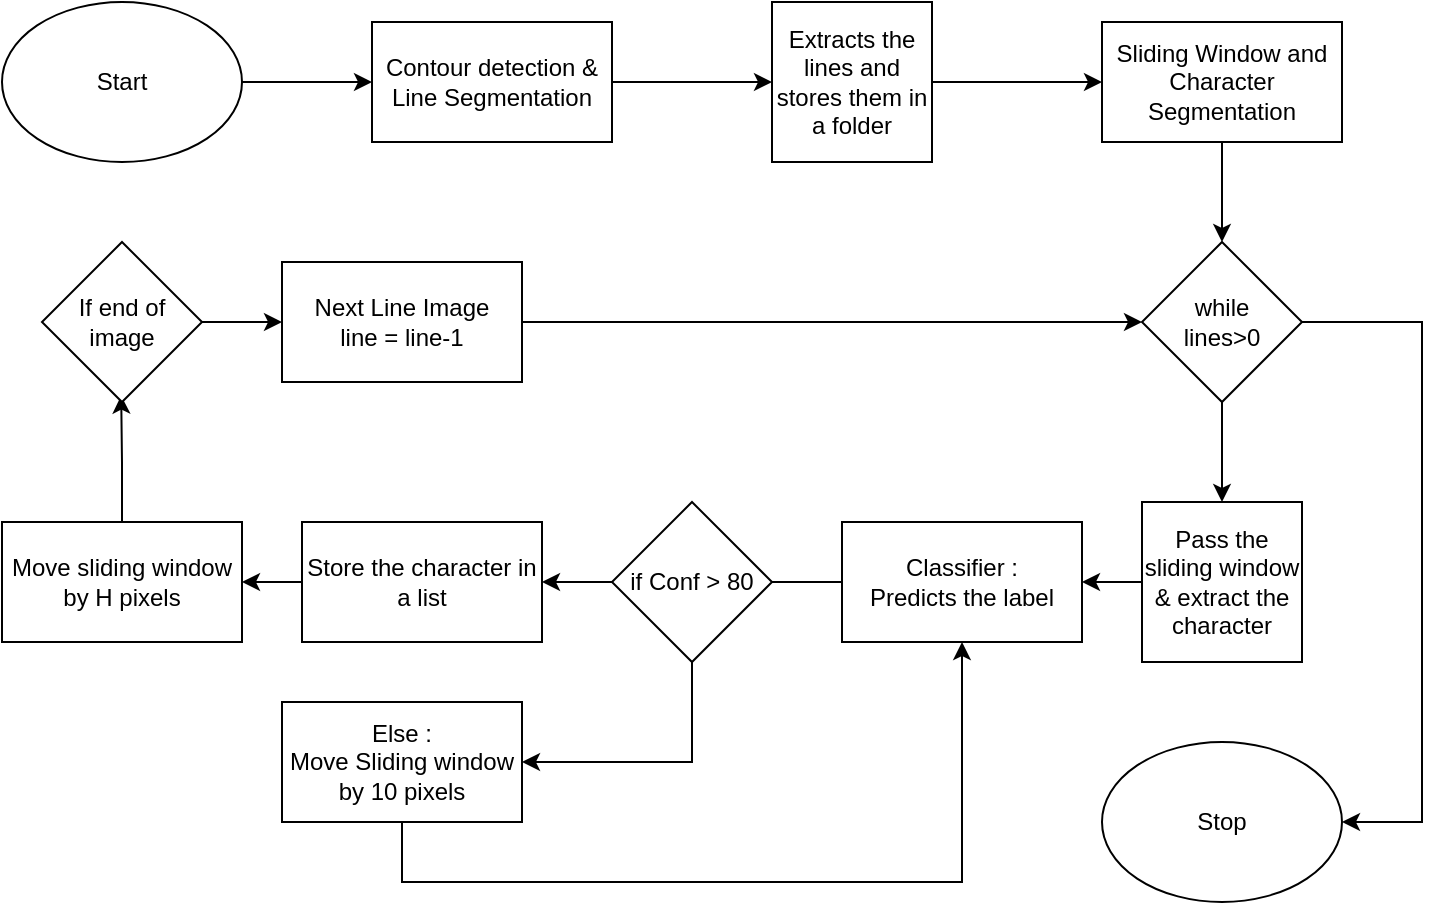 <mxfile version="21.5.2" type="github">
  <diagram name="Page-1" id="5Xof6ni6gehnlC4QjmLu">
    <mxGraphModel dx="880" dy="440" grid="1" gridSize="10" guides="1" tooltips="1" connect="1" arrows="1" fold="1" page="1" pageScale="1" pageWidth="850" pageHeight="1100" math="0" shadow="0">
      <root>
        <mxCell id="0" />
        <mxCell id="1" parent="0" />
        <mxCell id="9VpbuxgiITu0wtIyjPyE-5" style="edgeStyle=orthogonalEdgeStyle;rounded=0;orthogonalLoop=1;jettySize=auto;html=1;entryX=0;entryY=0.5;entryDx=0;entryDy=0;" edge="1" parent="1" source="9VpbuxgiITu0wtIyjPyE-1" target="9VpbuxgiITu0wtIyjPyE-4">
          <mxGeometry relative="1" as="geometry" />
        </mxCell>
        <mxCell id="9VpbuxgiITu0wtIyjPyE-1" value="&lt;div&gt;Contour detection &amp;amp; Line Segmentation&lt;/div&gt;" style="rounded=0;whiteSpace=wrap;html=1;" vertex="1" parent="1">
          <mxGeometry x="305" y="140" width="120" height="60" as="geometry" />
        </mxCell>
        <mxCell id="9VpbuxgiITu0wtIyjPyE-8" style="edgeStyle=orthogonalEdgeStyle;rounded=0;orthogonalLoop=1;jettySize=auto;html=1;entryX=0.5;entryY=0;entryDx=0;entryDy=0;" edge="1" parent="1" source="9VpbuxgiITu0wtIyjPyE-2" target="9VpbuxgiITu0wtIyjPyE-7">
          <mxGeometry relative="1" as="geometry" />
        </mxCell>
        <mxCell id="9VpbuxgiITu0wtIyjPyE-2" value="Sliding Window and Character Segmentation" style="rounded=0;whiteSpace=wrap;html=1;" vertex="1" parent="1">
          <mxGeometry x="670" y="140" width="120" height="60" as="geometry" />
        </mxCell>
        <mxCell id="9VpbuxgiITu0wtIyjPyE-6" style="edgeStyle=orthogonalEdgeStyle;rounded=0;orthogonalLoop=1;jettySize=auto;html=1;entryX=0;entryY=0.5;entryDx=0;entryDy=0;" edge="1" parent="1" source="9VpbuxgiITu0wtIyjPyE-4" target="9VpbuxgiITu0wtIyjPyE-2">
          <mxGeometry relative="1" as="geometry" />
        </mxCell>
        <mxCell id="9VpbuxgiITu0wtIyjPyE-4" value="&lt;div&gt;Extracts the lines and stores them in a folder&lt;/div&gt;" style="whiteSpace=wrap;html=1;aspect=fixed;" vertex="1" parent="1">
          <mxGeometry x="505" y="130" width="80" height="80" as="geometry" />
        </mxCell>
        <mxCell id="9VpbuxgiITu0wtIyjPyE-10" style="edgeStyle=orthogonalEdgeStyle;rounded=0;orthogonalLoop=1;jettySize=auto;html=1;entryX=0.5;entryY=0;entryDx=0;entryDy=0;" edge="1" parent="1" source="9VpbuxgiITu0wtIyjPyE-7" target="9VpbuxgiITu0wtIyjPyE-9">
          <mxGeometry relative="1" as="geometry" />
        </mxCell>
        <mxCell id="9VpbuxgiITu0wtIyjPyE-33" style="edgeStyle=orthogonalEdgeStyle;rounded=0;orthogonalLoop=1;jettySize=auto;html=1;exitX=1;exitY=0.5;exitDx=0;exitDy=0;entryX=1;entryY=0.5;entryDx=0;entryDy=0;" edge="1" parent="1" source="9VpbuxgiITu0wtIyjPyE-7" target="9VpbuxgiITu0wtIyjPyE-32">
          <mxGeometry relative="1" as="geometry">
            <Array as="points">
              <mxPoint x="830" y="290" />
              <mxPoint x="830" y="540" />
            </Array>
          </mxGeometry>
        </mxCell>
        <mxCell id="9VpbuxgiITu0wtIyjPyE-7" value="&lt;div&gt;while&lt;/div&gt;&lt;div&gt;lines&amp;gt;0&lt;/div&gt;" style="rhombus;whiteSpace=wrap;html=1;" vertex="1" parent="1">
          <mxGeometry x="690" y="250" width="80" height="80" as="geometry" />
        </mxCell>
        <mxCell id="9VpbuxgiITu0wtIyjPyE-12" style="edgeStyle=orthogonalEdgeStyle;rounded=0;orthogonalLoop=1;jettySize=auto;html=1;entryX=1;entryY=0.5;entryDx=0;entryDy=0;" edge="1" parent="1" source="9VpbuxgiITu0wtIyjPyE-9" target="9VpbuxgiITu0wtIyjPyE-11">
          <mxGeometry relative="1" as="geometry" />
        </mxCell>
        <mxCell id="9VpbuxgiITu0wtIyjPyE-9" value="Pass the sliding window &amp;amp; extract the character" style="whiteSpace=wrap;html=1;aspect=fixed;" vertex="1" parent="1">
          <mxGeometry x="690" y="380" width="80" height="80" as="geometry" />
        </mxCell>
        <mxCell id="9VpbuxgiITu0wtIyjPyE-14" style="edgeStyle=orthogonalEdgeStyle;rounded=0;orthogonalLoop=1;jettySize=auto;html=1;exitX=0;exitY=0.5;exitDx=0;exitDy=0;entryX=1;entryY=0.5;entryDx=0;entryDy=0;" edge="1" parent="1" source="9VpbuxgiITu0wtIyjPyE-11">
          <mxGeometry relative="1" as="geometry">
            <mxPoint x="490" y="420" as="targetPoint" />
          </mxGeometry>
        </mxCell>
        <mxCell id="9VpbuxgiITu0wtIyjPyE-11" value="&lt;div&gt;Classifier : &lt;br&gt;&lt;/div&gt;&lt;div&gt;Predicts the label&lt;br&gt;&lt;/div&gt;" style="rounded=0;whiteSpace=wrap;html=1;" vertex="1" parent="1">
          <mxGeometry x="540" y="390" width="120" height="60" as="geometry" />
        </mxCell>
        <mxCell id="9VpbuxgiITu0wtIyjPyE-18" style="edgeStyle=orthogonalEdgeStyle;rounded=0;orthogonalLoop=1;jettySize=auto;html=1;" edge="1" parent="1" source="9VpbuxgiITu0wtIyjPyE-15" target="9VpbuxgiITu0wtIyjPyE-17">
          <mxGeometry relative="1" as="geometry" />
        </mxCell>
        <mxCell id="9VpbuxgiITu0wtIyjPyE-20" style="edgeStyle=orthogonalEdgeStyle;rounded=0;orthogonalLoop=1;jettySize=auto;html=1;exitX=0.5;exitY=1;exitDx=0;exitDy=0;entryX=1;entryY=0.5;entryDx=0;entryDy=0;" edge="1" parent="1" source="9VpbuxgiITu0wtIyjPyE-15" target="9VpbuxgiITu0wtIyjPyE-19">
          <mxGeometry relative="1" as="geometry" />
        </mxCell>
        <mxCell id="9VpbuxgiITu0wtIyjPyE-15" value="if Conf &amp;gt; 80" style="rhombus;whiteSpace=wrap;html=1;" vertex="1" parent="1">
          <mxGeometry x="425" y="380" width="80" height="80" as="geometry" />
        </mxCell>
        <mxCell id="9VpbuxgiITu0wtIyjPyE-24" style="edgeStyle=orthogonalEdgeStyle;rounded=0;orthogonalLoop=1;jettySize=auto;html=1;exitX=0;exitY=0.5;exitDx=0;exitDy=0;entryX=1;entryY=0.5;entryDx=0;entryDy=0;" edge="1" parent="1" source="9VpbuxgiITu0wtIyjPyE-17" target="9VpbuxgiITu0wtIyjPyE-23">
          <mxGeometry relative="1" as="geometry" />
        </mxCell>
        <mxCell id="9VpbuxgiITu0wtIyjPyE-17" value="Store the character in a list" style="rounded=0;whiteSpace=wrap;html=1;" vertex="1" parent="1">
          <mxGeometry x="270" y="390" width="120" height="60" as="geometry" />
        </mxCell>
        <mxCell id="9VpbuxgiITu0wtIyjPyE-21" style="edgeStyle=orthogonalEdgeStyle;rounded=0;orthogonalLoop=1;jettySize=auto;html=1;entryX=0.5;entryY=1;entryDx=0;entryDy=0;" edge="1" parent="1" source="9VpbuxgiITu0wtIyjPyE-19" target="9VpbuxgiITu0wtIyjPyE-11">
          <mxGeometry relative="1" as="geometry">
            <Array as="points">
              <mxPoint x="320" y="570" />
              <mxPoint x="600" y="570" />
              <mxPoint x="600" y="450" />
            </Array>
          </mxGeometry>
        </mxCell>
        <mxCell id="9VpbuxgiITu0wtIyjPyE-19" value="&lt;div&gt;Else : &lt;br&gt;&lt;/div&gt;&lt;div&gt;Move Sliding window by 10 pixels&lt;br&gt;&lt;/div&gt;" style="rounded=0;whiteSpace=wrap;html=1;" vertex="1" parent="1">
          <mxGeometry x="260" y="480" width="120" height="60" as="geometry" />
        </mxCell>
        <mxCell id="9VpbuxgiITu0wtIyjPyE-28" style="edgeStyle=orthogonalEdgeStyle;rounded=0;orthogonalLoop=1;jettySize=auto;html=1;entryX=0.495;entryY=0.96;entryDx=0;entryDy=0;entryPerimeter=0;" edge="1" parent="1" source="9VpbuxgiITu0wtIyjPyE-23" target="9VpbuxgiITu0wtIyjPyE-26">
          <mxGeometry relative="1" as="geometry" />
        </mxCell>
        <mxCell id="9VpbuxgiITu0wtIyjPyE-23" value="Move sliding window by H pixels" style="rounded=0;whiteSpace=wrap;html=1;" vertex="1" parent="1">
          <mxGeometry x="120" y="390" width="120" height="60" as="geometry" />
        </mxCell>
        <mxCell id="9VpbuxgiITu0wtIyjPyE-31" style="edgeStyle=orthogonalEdgeStyle;rounded=0;orthogonalLoop=1;jettySize=auto;html=1;entryX=0;entryY=0.5;entryDx=0;entryDy=0;" edge="1" parent="1" source="9VpbuxgiITu0wtIyjPyE-25" target="9VpbuxgiITu0wtIyjPyE-1">
          <mxGeometry relative="1" as="geometry" />
        </mxCell>
        <mxCell id="9VpbuxgiITu0wtIyjPyE-25" value="Start" style="ellipse;whiteSpace=wrap;html=1;" vertex="1" parent="1">
          <mxGeometry x="120" y="130" width="120" height="80" as="geometry" />
        </mxCell>
        <mxCell id="9VpbuxgiITu0wtIyjPyE-29" style="edgeStyle=orthogonalEdgeStyle;rounded=0;orthogonalLoop=1;jettySize=auto;html=1;exitX=1;exitY=0.5;exitDx=0;exitDy=0;entryX=0;entryY=0.5;entryDx=0;entryDy=0;" edge="1" parent="1" source="9VpbuxgiITu0wtIyjPyE-26" target="9VpbuxgiITu0wtIyjPyE-27">
          <mxGeometry relative="1" as="geometry" />
        </mxCell>
        <mxCell id="9VpbuxgiITu0wtIyjPyE-26" value="If end of image" style="rhombus;whiteSpace=wrap;html=1;" vertex="1" parent="1">
          <mxGeometry x="140" y="250" width="80" height="80" as="geometry" />
        </mxCell>
        <mxCell id="9VpbuxgiITu0wtIyjPyE-30" style="edgeStyle=orthogonalEdgeStyle;rounded=0;orthogonalLoop=1;jettySize=auto;html=1;" edge="1" parent="1" source="9VpbuxgiITu0wtIyjPyE-27" target="9VpbuxgiITu0wtIyjPyE-7">
          <mxGeometry relative="1" as="geometry" />
        </mxCell>
        <mxCell id="9VpbuxgiITu0wtIyjPyE-27" value="&lt;div&gt;Next Line Image &lt;br&gt;&lt;/div&gt;&lt;div&gt;line = line-1&lt;br&gt;&lt;/div&gt;" style="rounded=0;whiteSpace=wrap;html=1;" vertex="1" parent="1">
          <mxGeometry x="260" y="260" width="120" height="60" as="geometry" />
        </mxCell>
        <mxCell id="9VpbuxgiITu0wtIyjPyE-32" value="Stop" style="ellipse;whiteSpace=wrap;html=1;" vertex="1" parent="1">
          <mxGeometry x="670" y="500" width="120" height="80" as="geometry" />
        </mxCell>
      </root>
    </mxGraphModel>
  </diagram>
</mxfile>
